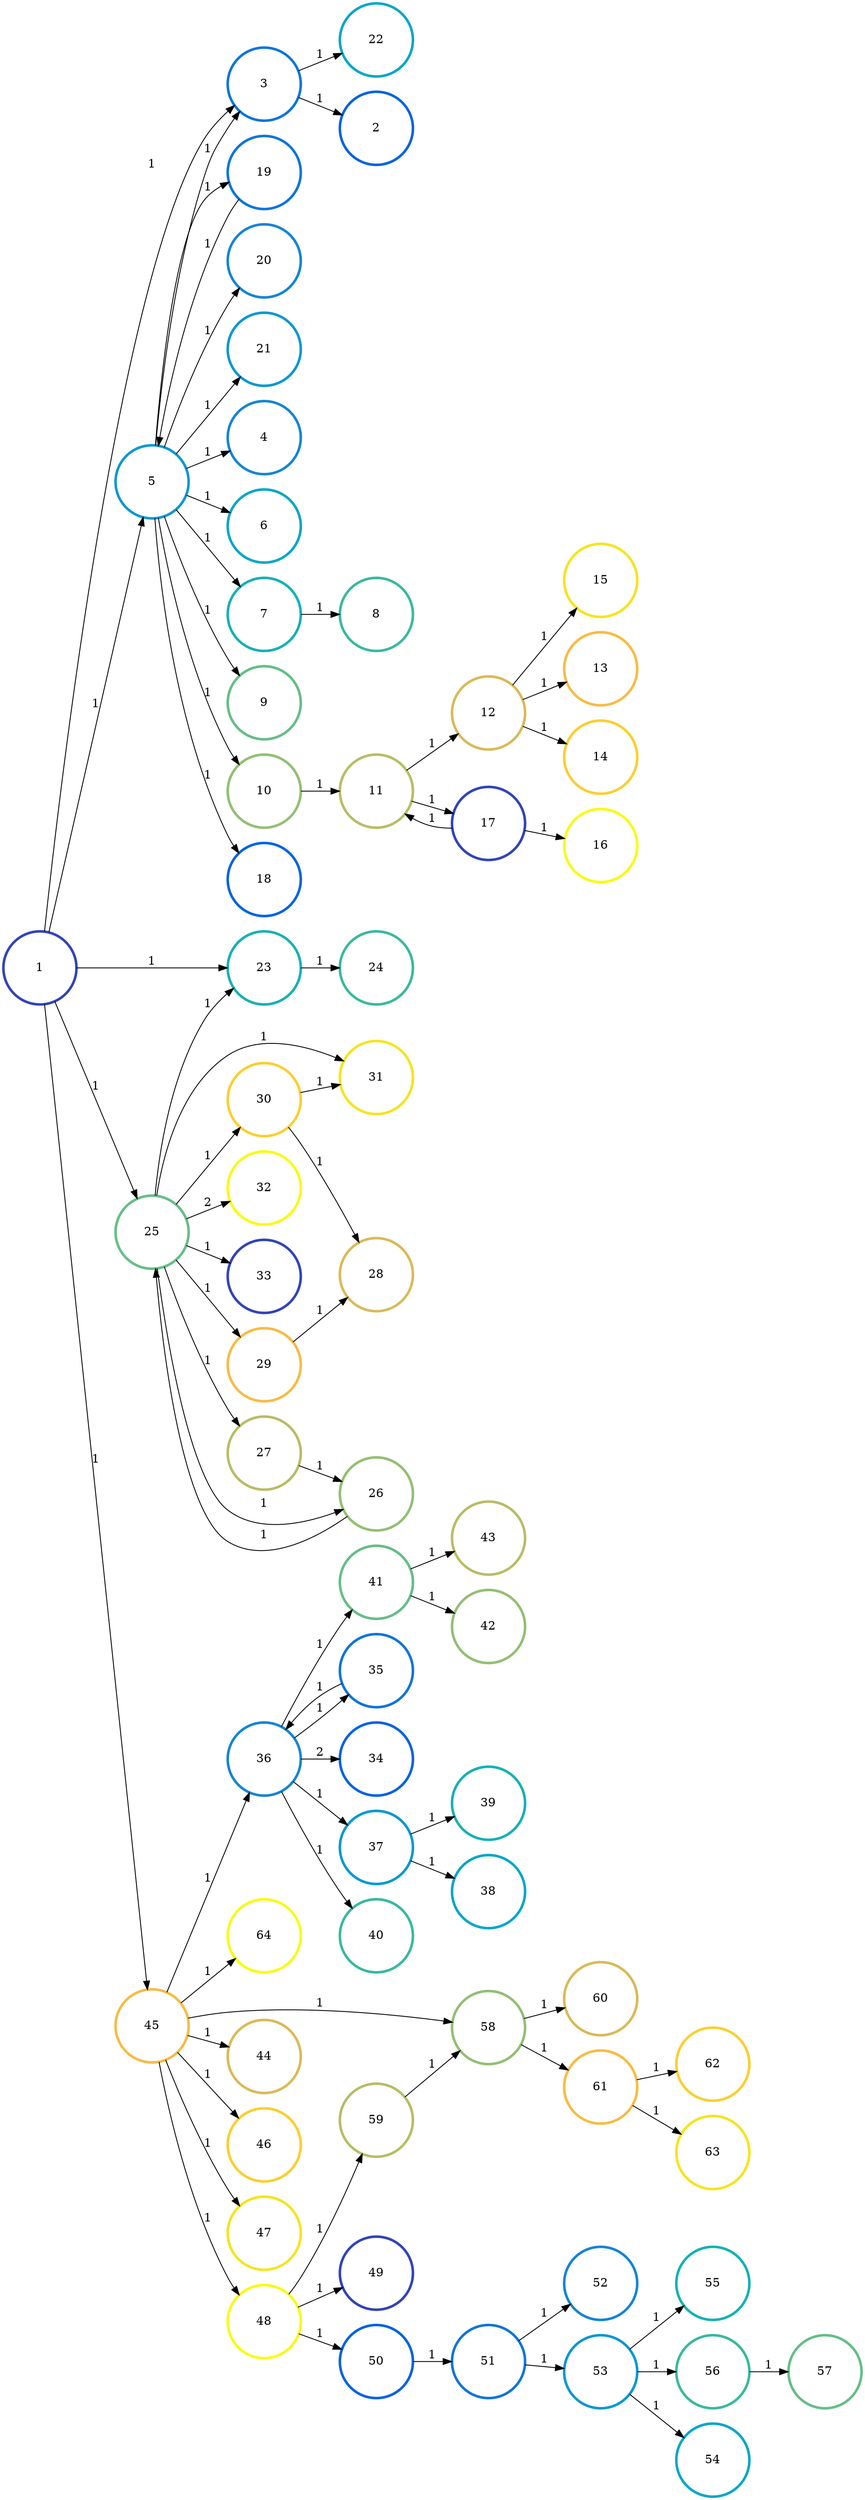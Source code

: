 digraph N {
	overlap="false"
	rankdir="LR"
	0 [label="1",width=1.2,height=1.2,style="",penwidth=3,color="#3243BA"]
	1 [label="2",width=1.2,height=1.2,style="",penwidth=3,color="#0363E1"]
	2 [label="3",width=1.2,height=1.2,style="",penwidth=3,color="#0D75DC"]
	3 [label="4",width=1.2,height=1.2,style="",penwidth=3,color="#1485D4"]
	4 [label="5",width=1.2,height=1.2,style="",penwidth=3,color="#0998D1"]
	5 [label="6",width=1.2,height=1.2,style="",penwidth=3,color="#06A7C6"]
	6 [label="7",width=1.2,height=1.2,style="",penwidth=3,color="#15B1B4"]
	7 [label="8",width=1.2,height=1.2,style="",penwidth=3,color="#38B99E"]
	8 [label="9",width=1.2,height=1.2,style="",penwidth=3,color="#65BE86"]
	9 [label="10",width=1.2,height=1.2,style="",penwidth=3,color="#92BF73"]
	10 [label="11",width=1.2,height=1.2,style="",penwidth=3,color="#B7BD64"]
	11 [label="12",width=1.2,height=1.2,style="",penwidth=3,color="#D9BA56"]
	12 [label="13",width=1.2,height=1.2,style="",penwidth=3,color="#F8BB44"]
	13 [label="14",width=1.2,height=1.2,style="",penwidth=3,color="#FCCE2E"]
	14 [label="15",width=1.2,height=1.2,style="",penwidth=3,color="#F5E41D"]
	15 [label="16",width=1.2,height=1.2,style="",penwidth=3,color="#F9FB0E"]
	16 [label="17",width=1.2,height=1.2,style="",penwidth=3,color="#3243BA"]
	17 [label="18",width=1.2,height=1.2,style="",penwidth=3,color="#0363E1"]
	18 [label="19",width=1.2,height=1.2,style="",penwidth=3,color="#0D75DC"]
	19 [label="20",width=1.2,height=1.2,style="",penwidth=3,color="#1485D4"]
	20 [label="21",width=1.2,height=1.2,style="",penwidth=3,color="#0998D1"]
	21 [label="22",width=1.2,height=1.2,style="",penwidth=3,color="#06A7C6"]
	22 [label="23",width=1.2,height=1.2,style="",penwidth=3,color="#15B1B4"]
	23 [label="24",width=1.2,height=1.2,style="",penwidth=3,color="#38B99E"]
	24 [label="25",width=1.2,height=1.2,style="",penwidth=3,color="#65BE86"]
	25 [label="26",width=1.2,height=1.2,style="",penwidth=3,color="#92BF73"]
	26 [label="27",width=1.2,height=1.2,style="",penwidth=3,color="#B7BD64"]
	27 [label="28",width=1.2,height=1.2,style="",penwidth=3,color="#D9BA56"]
	28 [label="29",width=1.2,height=1.2,style="",penwidth=3,color="#F8BB44"]
	29 [label="30",width=1.2,height=1.2,style="",penwidth=3,color="#FCCE2E"]
	30 [label="31",width=1.2,height=1.2,style="",penwidth=3,color="#F5E41D"]
	31 [label="32",width=1.2,height=1.2,style="",penwidth=3,color="#F9FB0E"]
	32 [label="33",width=1.2,height=1.2,style="",penwidth=3,color="#3243BA"]
	33 [label="34",width=1.2,height=1.2,style="",penwidth=3,color="#0363E1"]
	34 [label="35",width=1.2,height=1.2,style="",penwidth=3,color="#0D75DC"]
	35 [label="36",width=1.2,height=1.2,style="",penwidth=3,color="#1485D4"]
	36 [label="37",width=1.2,height=1.2,style="",penwidth=3,color="#0998D1"]
	37 [label="38",width=1.2,height=1.2,style="",penwidth=3,color="#06A7C6"]
	38 [label="39",width=1.2,height=1.2,style="",penwidth=3,color="#15B1B4"]
	39 [label="40",width=1.2,height=1.2,style="",penwidth=3,color="#38B99E"]
	40 [label="41",width=1.2,height=1.2,style="",penwidth=3,color="#65BE86"]
	41 [label="42",width=1.2,height=1.2,style="",penwidth=3,color="#92BF73"]
	42 [label="43",width=1.2,height=1.2,style="",penwidth=3,color="#B7BD64"]
	43 [label="44",width=1.2,height=1.2,style="",penwidth=3,color="#D9BA56"]
	44 [label="45",width=1.2,height=1.2,style="",penwidth=3,color="#F8BB44"]
	45 [label="46",width=1.2,height=1.2,style="",penwidth=3,color="#FCCE2E"]
	46 [label="47",width=1.2,height=1.2,style="",penwidth=3,color="#F5E41D"]
	47 [label="48",width=1.2,height=1.2,style="",penwidth=3,color="#F9FB0E"]
	48 [label="49",width=1.2,height=1.2,style="",penwidth=3,color="#3243BA"]
	49 [label="50",width=1.2,height=1.2,style="",penwidth=3,color="#0363E1"]
	50 [label="51",width=1.2,height=1.2,style="",penwidth=3,color="#0D75DC"]
	51 [label="52",width=1.2,height=1.2,style="",penwidth=3,color="#1485D4"]
	52 [label="53",width=1.2,height=1.2,style="",penwidth=3,color="#0998D1"]
	53 [label="54",width=1.2,height=1.2,style="",penwidth=3,color="#06A7C6"]
	54 [label="55",width=1.2,height=1.2,style="",penwidth=3,color="#15B1B4"]
	55 [label="56",width=1.2,height=1.2,style="",penwidth=3,color="#38B99E"]
	56 [label="57",width=1.2,height=1.2,style="",penwidth=3,color="#65BE86"]
	57 [label="58",width=1.2,height=1.2,style="",penwidth=3,color="#92BF73"]
	58 [label="59",width=1.2,height=1.2,style="",penwidth=3,color="#B7BD64"]
	59 [label="60",width=1.2,height=1.2,style="",penwidth=3,color="#D9BA56"]
	60 [label="61",width=1.2,height=1.2,style="",penwidth=3,color="#F8BB44"]
	61 [label="62",width=1.2,height=1.2,style="",penwidth=3,color="#FCCE2E"]
	62 [label="63",width=1.2,height=1.2,style="",penwidth=3,color="#F5E41D"]
	63 [label="64",width=1.2,height=1.2,style="",penwidth=3,color="#F9FB0E"]
	0 -> 2 [penwidth=1,color=black,label="1"]
	0 -> 4 [penwidth=1,color=black,label="1"]
	0 -> 22 [penwidth=1,color=black,label="1"]
	0 -> 24 [penwidth=1,color=black,label="1"]
	0 -> 44 [penwidth=1,color=black,label="1"]
	2 -> 1 [penwidth=1,color=black,label="1"]
	2 -> 21 [penwidth=1,color=black,label="1"]
	4 -> 2 [penwidth=1,color=black,label="1"]
	4 -> 3 [penwidth=1,color=black,label="1"]
	4 -> 5 [penwidth=1,color=black,label="1"]
	4 -> 6 [penwidth=1,color=black,label="1"]
	4 -> 8 [penwidth=1,color=black,label="1"]
	4 -> 9 [penwidth=1,color=black,label="1"]
	4 -> 17 [penwidth=1,color=black,label="1"]
	4 -> 18 [penwidth=1,color=black,label="1"]
	4 -> 19 [penwidth=1,color=black,label="1"]
	4 -> 20 [penwidth=1,color=black,label="1"]
	6 -> 7 [penwidth=1,color=black,label="1"]
	9 -> 10 [penwidth=1,color=black,label="1"]
	10 -> 11 [penwidth=1,color=black,label="1"]
	10 -> 16 [penwidth=1,color=black,label="1"]
	11 -> 12 [penwidth=1,color=black,label="1"]
	11 -> 13 [penwidth=1,color=black,label="1"]
	11 -> 14 [penwidth=1,color=black,label="1"]
	16 -> 10 [penwidth=1,color=black,label="1"]
	16 -> 15 [penwidth=1,color=black,label="1"]
	18 -> 4 [penwidth=1,color=black,label="1"]
	22 -> 23 [penwidth=1,color=black,label="1"]
	24 -> 22 [penwidth=1,color=black,label="1"]
	24 -> 25 [penwidth=1,color=black,label="1"]
	24 -> 26 [penwidth=1,color=black,label="1"]
	24 -> 28 [penwidth=1,color=black,label="1"]
	24 -> 29 [penwidth=1,color=black,label="1"]
	24 -> 30 [penwidth=1,color=black,label="1"]
	24 -> 31 [penwidth=1,color=black,label="2"]
	24 -> 32 [penwidth=1,color=black,label="1"]
	25 -> 24 [penwidth=1,color=black,label="1"]
	26 -> 25 [penwidth=1,color=black,label="1"]
	28 -> 27 [penwidth=1,color=black,label="1"]
	29 -> 27 [penwidth=1,color=black,label="1"]
	29 -> 30 [penwidth=1,color=black,label="1"]
	34 -> 35 [penwidth=1,color=black,label="1"]
	35 -> 33 [penwidth=1,color=black,label="2"]
	35 -> 34 [penwidth=1,color=black,label="1"]
	35 -> 36 [penwidth=1,color=black,label="1"]
	35 -> 39 [penwidth=1,color=black,label="1"]
	35 -> 40 [penwidth=1,color=black,label="1"]
	36 -> 37 [penwidth=1,color=black,label="1"]
	36 -> 38 [penwidth=1,color=black,label="1"]
	40 -> 41 [penwidth=1,color=black,label="1"]
	40 -> 42 [penwidth=1,color=black,label="1"]
	44 -> 35 [penwidth=1,color=black,label="1"]
	44 -> 43 [penwidth=1,color=black,label="1"]
	44 -> 45 [penwidth=1,color=black,label="1"]
	44 -> 46 [penwidth=1,color=black,label="1"]
	44 -> 47 [penwidth=1,color=black,label="1"]
	44 -> 57 [penwidth=1,color=black,label="1"]
	44 -> 63 [penwidth=1,color=black,label="1"]
	47 -> 48 [penwidth=1,color=black,label="1"]
	47 -> 49 [penwidth=1,color=black,label="1"]
	47 -> 58 [penwidth=1,color=black,label="1"]
	49 -> 50 [penwidth=1,color=black,label="1"]
	50 -> 51 [penwidth=1,color=black,label="1"]
	50 -> 52 [penwidth=1,color=black,label="1"]
	52 -> 53 [penwidth=1,color=black,label="1"]
	52 -> 54 [penwidth=1,color=black,label="1"]
	52 -> 55 [penwidth=1,color=black,label="1"]
	55 -> 56 [penwidth=1,color=black,label="1"]
	57 -> 59 [penwidth=1,color=black,label="1"]
	57 -> 60 [penwidth=1,color=black,label="1"]
	58 -> 57 [penwidth=1,color=black,label="1"]
	60 -> 61 [penwidth=1,color=black,label="1"]
	60 -> 62 [penwidth=1,color=black,label="1"]
}
